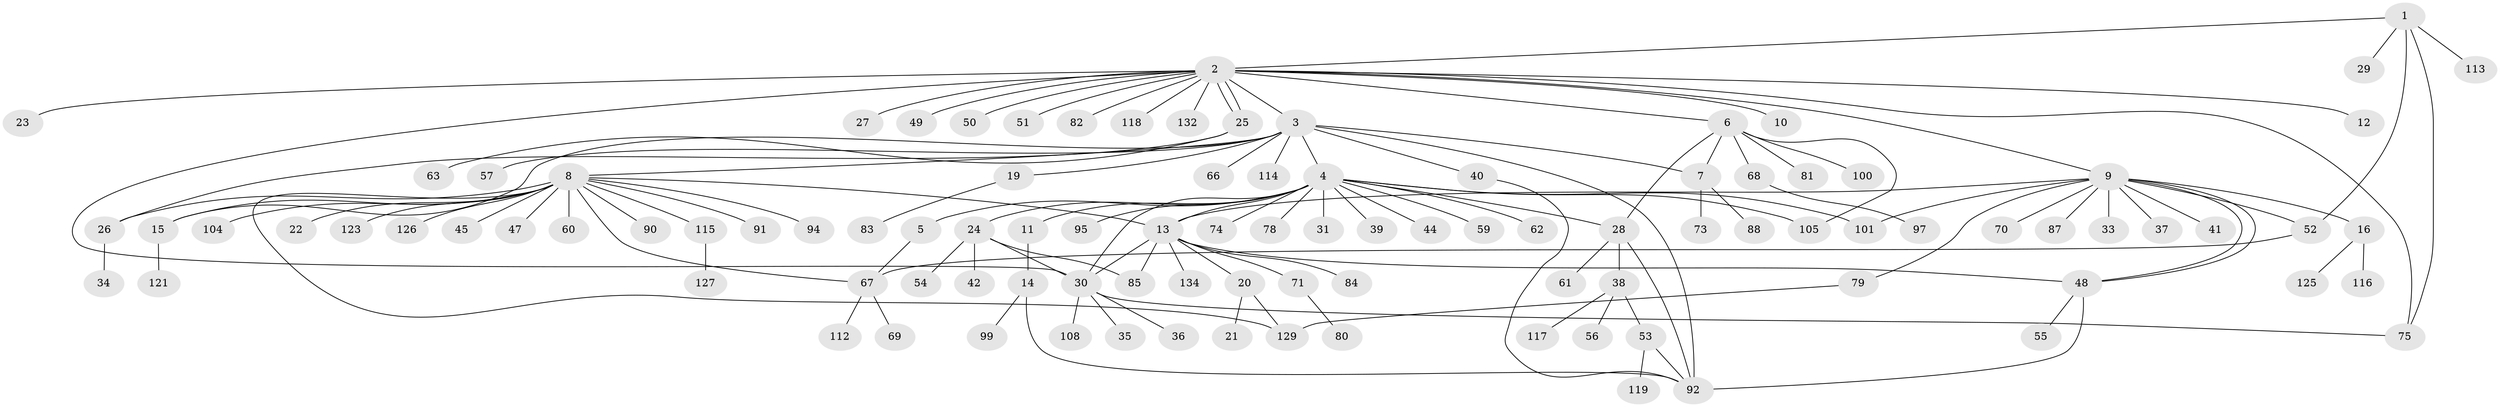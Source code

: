 // Generated by graph-tools (version 1.1) at 2025/23/03/03/25 07:23:54]
// undirected, 104 vertices, 130 edges
graph export_dot {
graph [start="1"]
  node [color=gray90,style=filled];
  1 [super="+46"];
  2 [super="+32"];
  3 [super="+109"];
  4 [super="+17"];
  5 [super="+96"];
  6 [super="+111"];
  7 [super="+65"];
  8 [super="+130"];
  9 [super="+102"];
  10;
  11;
  12;
  13 [super="+18"];
  14 [super="+43"];
  15;
  16 [super="+64"];
  19 [super="+93"];
  20 [super="+98"];
  21;
  22;
  23;
  24 [super="+58"];
  25 [super="+103"];
  26 [super="+72"];
  27;
  28 [super="+110"];
  29;
  30 [super="+106"];
  31;
  33;
  34;
  35;
  36;
  37;
  38 [super="+120"];
  39;
  40;
  41;
  42;
  44;
  45;
  47;
  48 [super="+128"];
  49;
  50;
  51;
  52 [super="+86"];
  53 [super="+76"];
  54;
  55;
  56;
  57 [super="+131"];
  59;
  60;
  61;
  62;
  63;
  66;
  67;
  68;
  69;
  70;
  71;
  73;
  74;
  75 [super="+77"];
  78;
  79 [super="+89"];
  80 [super="+124"];
  81;
  82;
  83;
  84;
  85;
  87;
  88;
  90;
  91;
  92 [super="+107"];
  94;
  95;
  97;
  99;
  100;
  101;
  104;
  105;
  108;
  112;
  113;
  114;
  115;
  116;
  117;
  118;
  119 [super="+122"];
  121;
  123;
  125;
  126;
  127 [super="+133"];
  129;
  132;
  134;
  1 -- 2;
  1 -- 29;
  1 -- 52;
  1 -- 113;
  1 -- 75;
  2 -- 3;
  2 -- 6;
  2 -- 9;
  2 -- 10;
  2 -- 12;
  2 -- 23;
  2 -- 25;
  2 -- 25;
  2 -- 27;
  2 -- 49;
  2 -- 50;
  2 -- 51;
  2 -- 75;
  2 -- 82;
  2 -- 118;
  2 -- 132;
  2 -- 30;
  3 -- 4;
  3 -- 7;
  3 -- 8;
  3 -- 15;
  3 -- 19;
  3 -- 40;
  3 -- 57;
  3 -- 66;
  3 -- 92;
  3 -- 114;
  4 -- 5;
  4 -- 11;
  4 -- 28;
  4 -- 44;
  4 -- 59;
  4 -- 95;
  4 -- 105;
  4 -- 101;
  4 -- 39;
  4 -- 74;
  4 -- 13;
  4 -- 78;
  4 -- 24;
  4 -- 62;
  4 -- 30;
  4 -- 31;
  5 -- 67;
  6 -- 28;
  6 -- 68;
  6 -- 81;
  6 -- 100;
  6 -- 105;
  6 -- 7;
  7 -- 88;
  7 -- 73;
  8 -- 13;
  8 -- 15;
  8 -- 22;
  8 -- 26;
  8 -- 45;
  8 -- 47;
  8 -- 60;
  8 -- 67;
  8 -- 90;
  8 -- 91;
  8 -- 94;
  8 -- 104;
  8 -- 115;
  8 -- 123;
  8 -- 126;
  8 -- 129;
  9 -- 13;
  9 -- 16;
  9 -- 33;
  9 -- 37;
  9 -- 41;
  9 -- 48;
  9 -- 48;
  9 -- 52;
  9 -- 70;
  9 -- 79;
  9 -- 87;
  9 -- 101;
  11 -- 14;
  13 -- 20;
  13 -- 48;
  13 -- 85;
  13 -- 84;
  13 -- 134;
  13 -- 71;
  13 -- 30;
  14 -- 99;
  14 -- 92;
  15 -- 121;
  16 -- 125;
  16 -- 116;
  19 -- 83;
  20 -- 21;
  20 -- 129;
  24 -- 42;
  24 -- 54;
  24 -- 85;
  24 -- 30;
  25 -- 63;
  25 -- 26;
  26 -- 34;
  28 -- 38 [weight=2];
  28 -- 61;
  28 -- 92;
  30 -- 35;
  30 -- 36;
  30 -- 75;
  30 -- 108;
  38 -- 53;
  38 -- 56;
  38 -- 117;
  40 -- 92;
  48 -- 55;
  48 -- 92;
  52 -- 67;
  53 -- 119 [weight=2];
  53 -- 92;
  67 -- 69;
  67 -- 112;
  68 -- 97;
  71 -- 80;
  79 -- 129;
  115 -- 127;
}
